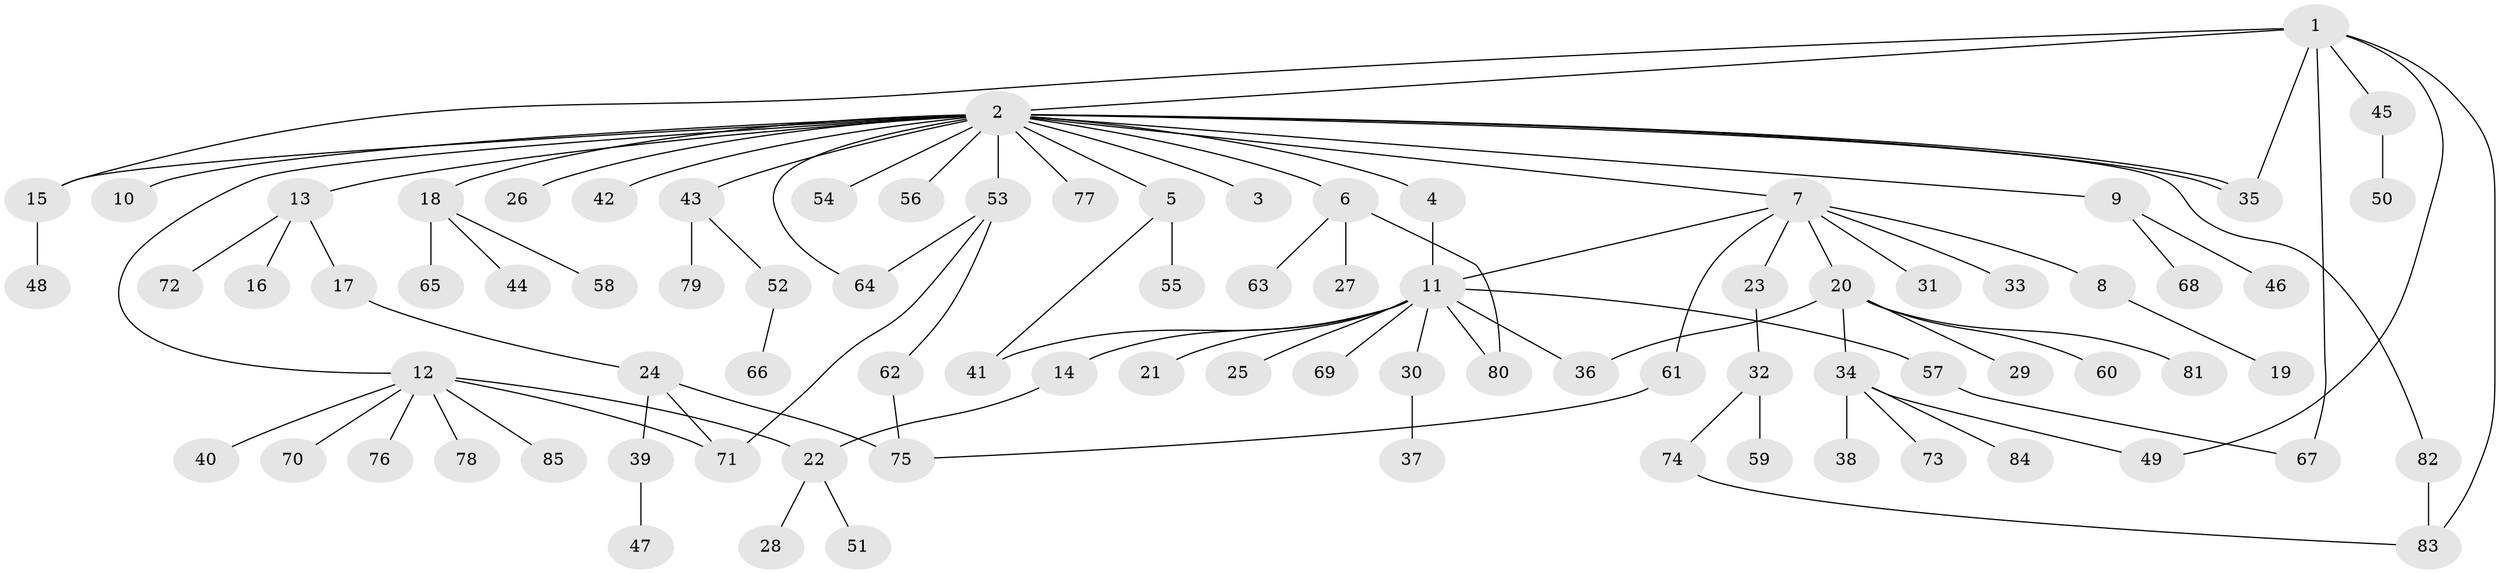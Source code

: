 // Generated by graph-tools (version 1.1) at 2025/49/03/09/25 03:49:56]
// undirected, 85 vertices, 101 edges
graph export_dot {
graph [start="1"]
  node [color=gray90,style=filled];
  1;
  2;
  3;
  4;
  5;
  6;
  7;
  8;
  9;
  10;
  11;
  12;
  13;
  14;
  15;
  16;
  17;
  18;
  19;
  20;
  21;
  22;
  23;
  24;
  25;
  26;
  27;
  28;
  29;
  30;
  31;
  32;
  33;
  34;
  35;
  36;
  37;
  38;
  39;
  40;
  41;
  42;
  43;
  44;
  45;
  46;
  47;
  48;
  49;
  50;
  51;
  52;
  53;
  54;
  55;
  56;
  57;
  58;
  59;
  60;
  61;
  62;
  63;
  64;
  65;
  66;
  67;
  68;
  69;
  70;
  71;
  72;
  73;
  74;
  75;
  76;
  77;
  78;
  79;
  80;
  81;
  82;
  83;
  84;
  85;
  1 -- 2;
  1 -- 15;
  1 -- 35;
  1 -- 45;
  1 -- 49;
  1 -- 67;
  1 -- 83;
  2 -- 3;
  2 -- 4;
  2 -- 5;
  2 -- 6;
  2 -- 7;
  2 -- 9;
  2 -- 10;
  2 -- 12;
  2 -- 13;
  2 -- 15;
  2 -- 18;
  2 -- 26;
  2 -- 35;
  2 -- 35;
  2 -- 42;
  2 -- 43;
  2 -- 53;
  2 -- 54;
  2 -- 56;
  2 -- 64;
  2 -- 77;
  2 -- 82;
  4 -- 11;
  5 -- 41;
  5 -- 55;
  6 -- 27;
  6 -- 63;
  6 -- 80;
  7 -- 8;
  7 -- 11;
  7 -- 20;
  7 -- 23;
  7 -- 31;
  7 -- 33;
  7 -- 61;
  8 -- 19;
  9 -- 46;
  9 -- 68;
  11 -- 14;
  11 -- 21;
  11 -- 25;
  11 -- 30;
  11 -- 36;
  11 -- 41;
  11 -- 57;
  11 -- 69;
  11 -- 80;
  12 -- 22;
  12 -- 40;
  12 -- 70;
  12 -- 71;
  12 -- 76;
  12 -- 78;
  12 -- 85;
  13 -- 16;
  13 -- 17;
  13 -- 72;
  14 -- 22;
  15 -- 48;
  17 -- 24;
  18 -- 44;
  18 -- 58;
  18 -- 65;
  20 -- 29;
  20 -- 34;
  20 -- 36;
  20 -- 60;
  20 -- 81;
  22 -- 28;
  22 -- 51;
  23 -- 32;
  24 -- 39;
  24 -- 71;
  24 -- 75;
  30 -- 37;
  32 -- 59;
  32 -- 74;
  34 -- 38;
  34 -- 49;
  34 -- 73;
  34 -- 84;
  39 -- 47;
  43 -- 52;
  43 -- 79;
  45 -- 50;
  52 -- 66;
  53 -- 62;
  53 -- 64;
  53 -- 71;
  57 -- 67;
  61 -- 75;
  62 -- 75;
  74 -- 83;
  82 -- 83;
}
